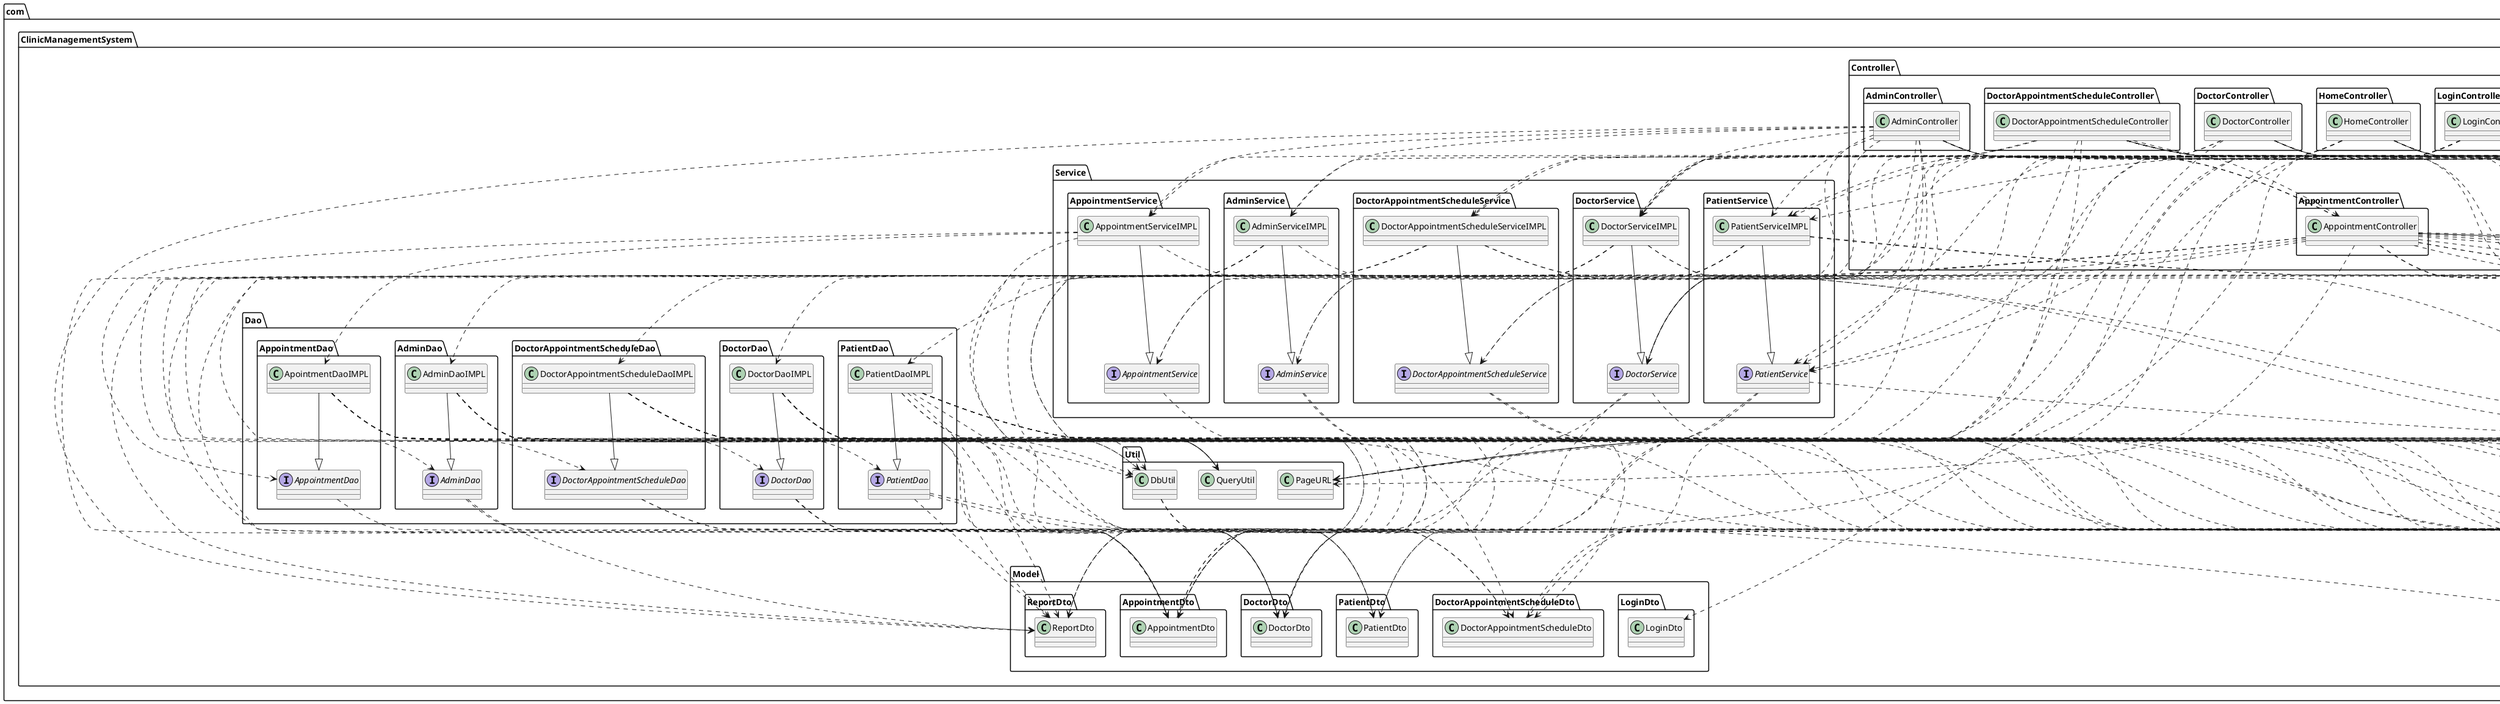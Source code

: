@startuml
annotation java.lang.Override
annotation javax.servlet.annotation.WebServlet
class com.ClinicManagementSystem.Controller.AdminController.AdminController
class com.ClinicManagementSystem.Controller.AppointmentController.AppointmentController
class com.ClinicManagementSystem.Controller.DoctorAppointmentScheduleController.DoctorAppointmentScheduleController
class com.ClinicManagementSystem.Controller.DoctorController.DoctorController
class com.ClinicManagementSystem.Controller.HomeController.HomeController
class com.ClinicManagementSystem.Controller.LoginController.LoginController
class com.ClinicManagementSystem.Controller.PatientController.PatientController
class com.ClinicManagementSystem.Dao.AdminDao.AdminDaoIMPL
class com.ClinicManagementSystem.Dao.AppointmentDao.ApointmentDaoIMPL
class com.ClinicManagementSystem.Dao.DoctorAppointmentScheduleDao.DoctorAppointmentScheduleDaoIMPL
class com.ClinicManagementSystem.Dao.DoctorDao.DoctorDaoIMPL
class com.ClinicManagementSystem.Dao.PatientDao.PatientDaoIMPL
class com.ClinicManagementSystem.Model.AppointmentDto.AppointmentDto
class com.ClinicManagementSystem.Model.DoctorAppointmentScheduleDto.DoctorAppointmentScheduleDto
class com.ClinicManagementSystem.Model.DoctorDto.DoctorDto
class com.ClinicManagementSystem.Model.LoginDto.LoginDto
class com.ClinicManagementSystem.Model.PatientDto.PatientDto
class com.ClinicManagementSystem.Model.ReportDto.ReportDto
class com.ClinicManagementSystem.Service.AdminService.AdminServiceIMPL
class com.ClinicManagementSystem.Service.AppointmentService.AppointmentServiceIMPL
class com.ClinicManagementSystem.Service.DoctorAppointmentScheduleService.DoctorAppointmentScheduleServiceIMPL
class com.ClinicManagementSystem.Service.DoctorService.DoctorServiceIMPL
class com.ClinicManagementSystem.Service.PatientService.PatientServiceIMPL
class com.ClinicManagementSystem.Util.DbUtil
class com.ClinicManagementSystem.Util.PageURL
class com.ClinicManagementSystem.Util.QueryUtil
class java.io.IOException
class java.sql.Connection
class java.sql.DriverManager
class java.sql.PreparedStatement
class java.sql.ResultSet
class java.sql.SQLException
class java.sql.Time
class java.text.ParseException
class java.text.SimpleDateFormat
class java.util.ArrayList
class java.util.Date
class java.util.List
class java.util.logging.Level
class java.util.logging.Logger
class javax.servlet.RequestDispatcher
class javax.servlet.ServletException
class javax.servlet.http.HttpServlet
class javax.servlet.http.HttpServletRequest
class javax.servlet.http.HttpServletResponse
class javax.servlet.http.HttpSession
interface com.ClinicManagementSystem.Dao.AdminDao.AdminDao
interface com.ClinicManagementSystem.Dao.AppointmentDao.AppointmentDao
interface com.ClinicManagementSystem.Dao.DoctorAppointmentScheduleDao.DoctorAppointmentScheduleDao
interface com.ClinicManagementSystem.Dao.DoctorDao.DoctorDao
interface com.ClinicManagementSystem.Dao.PatientDao.PatientDao
interface com.ClinicManagementSystem.Service.AdminService.AdminService
interface com.ClinicManagementSystem.Service.AppointmentService.AppointmentService
interface com.ClinicManagementSystem.Service.DoctorAppointmentScheduleService.DoctorAppointmentScheduleService
interface com.ClinicManagementSystem.Service.DoctorService.DoctorService
interface com.ClinicManagementSystem.Service.PatientService.PatientService
com.ClinicManagementSystem.Controller.AdminController.AdminController ..> java.lang.Override
com.ClinicManagementSystem.Controller.AdminController.AdminController ..> javax.servlet.annotation.WebServlet
com.ClinicManagementSystem.Controller.AdminController.AdminController ..> com.ClinicManagementSystem.Model.ReportDto.ReportDto
com.ClinicManagementSystem.Controller.AdminController.AdminController ..> com.ClinicManagementSystem.Service.AdminService.AdminServiceIMPL
com.ClinicManagementSystem.Controller.AdminController.AdminController ..> com.ClinicManagementSystem.Service.AppointmentService.AppointmentServiceIMPL
com.ClinicManagementSystem.Controller.AdminController.AdminController ..> com.ClinicManagementSystem.Service.DoctorService.DoctorServiceIMPL
com.ClinicManagementSystem.Controller.AdminController.AdminController ..> com.ClinicManagementSystem.Service.PatientService.PatientServiceIMPL
com.ClinicManagementSystem.Controller.AdminController.AdminController ..> com.ClinicManagementSystem.Util.PageURL
com.ClinicManagementSystem.Controller.AdminController.AdminController ..> java.io.IOException
com.ClinicManagementSystem.Controller.AdminController.AdminController ..> javax.servlet.RequestDispatcher
com.ClinicManagementSystem.Controller.AdminController.AdminController ..> javax.servlet.ServletException
com.ClinicManagementSystem.Controller.AdminController.AdminController --|> javax.servlet.http.HttpServlet
com.ClinicManagementSystem.Controller.AdminController.AdminController ..> javax.servlet.http.HttpServletRequest
com.ClinicManagementSystem.Controller.AdminController.AdminController ..> javax.servlet.http.HttpServletResponse
com.ClinicManagementSystem.Controller.AdminController.AdminController ..> com.ClinicManagementSystem.Service.AdminService.AdminService
com.ClinicManagementSystem.Controller.AdminController.AdminController ..> com.ClinicManagementSystem.Service.AppointmentService.AppointmentService
com.ClinicManagementSystem.Controller.AdminController.AdminController ..> com.ClinicManagementSystem.Service.DoctorService.DoctorService
com.ClinicManagementSystem.Controller.AdminController.AdminController ..> com.ClinicManagementSystem.Service.PatientService.PatientService
com.ClinicManagementSystem.Controller.AppointmentController.AppointmentController ..> java.lang.Override
com.ClinicManagementSystem.Controller.AppointmentController.AppointmentController ..> javax.servlet.annotation.WebServlet
com.ClinicManagementSystem.Controller.AppointmentController.AppointmentController ..> com.ClinicManagementSystem.Model.AppointmentDto.AppointmentDto
com.ClinicManagementSystem.Controller.AppointmentController.AppointmentController ..> com.ClinicManagementSystem.Service.AppointmentService.AppointmentServiceIMPL
com.ClinicManagementSystem.Controller.AppointmentController.AppointmentController ..> com.ClinicManagementSystem.Service.DoctorAppointmentScheduleService.DoctorAppointmentScheduleServiceIMPL
com.ClinicManagementSystem.Controller.AppointmentController.AppointmentController ..> com.ClinicManagementSystem.Service.DoctorService.DoctorServiceIMPL
com.ClinicManagementSystem.Controller.AppointmentController.AppointmentController ..> com.ClinicManagementSystem.Util.PageURL
com.ClinicManagementSystem.Controller.AppointmentController.AppointmentController ..> java.io.IOException
com.ClinicManagementSystem.Controller.AppointmentController.AppointmentController ..> java.text.ParseException
com.ClinicManagementSystem.Controller.AppointmentController.AppointmentController ..> java.text.SimpleDateFormat
com.ClinicManagementSystem.Controller.AppointmentController.AppointmentController ..> java.util.logging.Level
com.ClinicManagementSystem.Controller.AppointmentController.AppointmentController ..> java.util.logging.Logger
com.ClinicManagementSystem.Controller.AppointmentController.AppointmentController ..> javax.servlet.RequestDispatcher
com.ClinicManagementSystem.Controller.AppointmentController.AppointmentController ..> javax.servlet.ServletException
com.ClinicManagementSystem.Controller.AppointmentController.AppointmentController --|> javax.servlet.http.HttpServlet
com.ClinicManagementSystem.Controller.AppointmentController.AppointmentController ..> javax.servlet.http.HttpServletRequest
com.ClinicManagementSystem.Controller.AppointmentController.AppointmentController ..> javax.servlet.http.HttpServletResponse
com.ClinicManagementSystem.Controller.AppointmentController.AppointmentController ..> com.ClinicManagementSystem.Service.AppointmentService.AppointmentService
com.ClinicManagementSystem.Controller.AppointmentController.AppointmentController ..> com.ClinicManagementSystem.Service.DoctorAppointmentScheduleService.DoctorAppointmentScheduleService
com.ClinicManagementSystem.Controller.AppointmentController.AppointmentController ..> com.ClinicManagementSystem.Service.DoctorService.DoctorService
com.ClinicManagementSystem.Controller.DoctorAppointmentScheduleController.DoctorAppointmentScheduleController ..> java.lang.Override
com.ClinicManagementSystem.Controller.DoctorAppointmentScheduleController.DoctorAppointmentScheduleController ..> javax.servlet.annotation.WebServlet
com.ClinicManagementSystem.Controller.DoctorAppointmentScheduleController.DoctorAppointmentScheduleController ..> com.ClinicManagementSystem.Controller.AppointmentController.AppointmentController
com.ClinicManagementSystem.Controller.DoctorAppointmentScheduleController.DoctorAppointmentScheduleController ..> com.ClinicManagementSystem.Model.DoctorAppointmentScheduleDto.DoctorAppointmentScheduleDto
com.ClinicManagementSystem.Controller.DoctorAppointmentScheduleController.DoctorAppointmentScheduleController ..> com.ClinicManagementSystem.Service.DoctorAppointmentScheduleService.DoctorAppointmentScheduleServiceIMPL
com.ClinicManagementSystem.Controller.DoctorAppointmentScheduleController.DoctorAppointmentScheduleController ..> com.ClinicManagementSystem.Util.PageURL
com.ClinicManagementSystem.Controller.DoctorAppointmentScheduleController.DoctorAppointmentScheduleController ..> java.io.IOException
com.ClinicManagementSystem.Controller.DoctorAppointmentScheduleController.DoctorAppointmentScheduleController ..> java.text.ParseException
com.ClinicManagementSystem.Controller.DoctorAppointmentScheduleController.DoctorAppointmentScheduleController ..> java.text.SimpleDateFormat
com.ClinicManagementSystem.Controller.DoctorAppointmentScheduleController.DoctorAppointmentScheduleController ..> java.util.logging.Level
com.ClinicManagementSystem.Controller.DoctorAppointmentScheduleController.DoctorAppointmentScheduleController ..> java.util.logging.Logger
com.ClinicManagementSystem.Controller.DoctorAppointmentScheduleController.DoctorAppointmentScheduleController ..> javax.servlet.RequestDispatcher
com.ClinicManagementSystem.Controller.DoctorAppointmentScheduleController.DoctorAppointmentScheduleController ..> javax.servlet.ServletException
com.ClinicManagementSystem.Controller.DoctorAppointmentScheduleController.DoctorAppointmentScheduleController --|> javax.servlet.http.HttpServlet
com.ClinicManagementSystem.Controller.DoctorAppointmentScheduleController.DoctorAppointmentScheduleController ..> javax.servlet.http.HttpServletRequest
com.ClinicManagementSystem.Controller.DoctorAppointmentScheduleController.DoctorAppointmentScheduleController ..> javax.servlet.http.HttpServletResponse
com.ClinicManagementSystem.Controller.DoctorAppointmentScheduleController.DoctorAppointmentScheduleController ..> com.ClinicManagementSystem.Service.DoctorAppointmentScheduleService.DoctorAppointmentScheduleService
com.ClinicManagementSystem.Controller.DoctorController.DoctorController ..> java.lang.Override
com.ClinicManagementSystem.Controller.DoctorController.DoctorController ..> javax.servlet.annotation.WebServlet
com.ClinicManagementSystem.Controller.DoctorController.DoctorController ..> com.ClinicManagementSystem.Model.DoctorDto.DoctorDto
com.ClinicManagementSystem.Controller.DoctorController.DoctorController ..> com.ClinicManagementSystem.Service.DoctorService.DoctorServiceIMPL
com.ClinicManagementSystem.Controller.DoctorController.DoctorController ..> java.io.IOException
com.ClinicManagementSystem.Controller.DoctorController.DoctorController ..> javax.servlet.RequestDispatcher
com.ClinicManagementSystem.Controller.DoctorController.DoctorController ..> javax.servlet.ServletException
com.ClinicManagementSystem.Controller.DoctorController.DoctorController --|> javax.servlet.http.HttpServlet
com.ClinicManagementSystem.Controller.DoctorController.DoctorController ..> javax.servlet.http.HttpServletRequest
com.ClinicManagementSystem.Controller.DoctorController.DoctorController ..> javax.servlet.http.HttpServletResponse
com.ClinicManagementSystem.Controller.DoctorController.DoctorController ..> com.ClinicManagementSystem.Service.DoctorService.DoctorService
com.ClinicManagementSystem.Controller.HomeController.HomeController ..> java.lang.Override
com.ClinicManagementSystem.Controller.HomeController.HomeController ..> javax.servlet.annotation.WebServlet
com.ClinicManagementSystem.Controller.HomeController.HomeController ..> com.ClinicManagementSystem.Service.DoctorService.DoctorServiceIMPL
com.ClinicManagementSystem.Controller.HomeController.HomeController ..> com.ClinicManagementSystem.Service.PatientService.PatientServiceIMPL
com.ClinicManagementSystem.Controller.HomeController.HomeController ..> com.ClinicManagementSystem.Util.PageURL
com.ClinicManagementSystem.Controller.HomeController.HomeController ..> java.io.IOException
com.ClinicManagementSystem.Controller.HomeController.HomeController ..> javax.servlet.RequestDispatcher
com.ClinicManagementSystem.Controller.HomeController.HomeController ..> javax.servlet.ServletException
com.ClinicManagementSystem.Controller.HomeController.HomeController --|> javax.servlet.http.HttpServlet
com.ClinicManagementSystem.Controller.HomeController.HomeController ..> javax.servlet.http.HttpServletRequest
com.ClinicManagementSystem.Controller.HomeController.HomeController ..> javax.servlet.http.HttpServletResponse
com.ClinicManagementSystem.Controller.HomeController.HomeController ..> com.ClinicManagementSystem.Service.DoctorService.DoctorService
com.ClinicManagementSystem.Controller.HomeController.HomeController ..> com.ClinicManagementSystem.Service.PatientService.PatientService
com.ClinicManagementSystem.Controller.LoginController.LoginController ..> java.lang.Override
com.ClinicManagementSystem.Controller.LoginController.LoginController ..> javax.servlet.annotation.WebServlet
com.ClinicManagementSystem.Controller.LoginController.LoginController ..> com.ClinicManagementSystem.Model.LoginDto.LoginDto
com.ClinicManagementSystem.Controller.LoginController.LoginController ..> com.ClinicManagementSystem.Service.AdminService.AdminServiceIMPL
com.ClinicManagementSystem.Controller.LoginController.LoginController ..> com.ClinicManagementSystem.Service.DoctorService.DoctorServiceIMPL
com.ClinicManagementSystem.Controller.LoginController.LoginController ..> com.ClinicManagementSystem.Service.PatientService.PatientServiceIMPL
com.ClinicManagementSystem.Controller.LoginController.LoginController ..> com.ClinicManagementSystem.Util.PageURL
com.ClinicManagementSystem.Controller.LoginController.LoginController ..> java.io.IOException
com.ClinicManagementSystem.Controller.LoginController.LoginController ..> javax.servlet.RequestDispatcher
com.ClinicManagementSystem.Controller.LoginController.LoginController ..> javax.servlet.ServletException
com.ClinicManagementSystem.Controller.LoginController.LoginController --|> javax.servlet.http.HttpServlet
com.ClinicManagementSystem.Controller.LoginController.LoginController ..> javax.servlet.http.HttpServletRequest
com.ClinicManagementSystem.Controller.LoginController.LoginController ..> javax.servlet.http.HttpServletResponse
com.ClinicManagementSystem.Controller.LoginController.LoginController ..> javax.servlet.http.HttpSession
com.ClinicManagementSystem.Controller.LoginController.LoginController ..> com.ClinicManagementSystem.Service.AdminService.AdminService
com.ClinicManagementSystem.Controller.LoginController.LoginController ..> com.ClinicManagementSystem.Service.DoctorService.DoctorService
com.ClinicManagementSystem.Controller.LoginController.LoginController ..> com.ClinicManagementSystem.Service.PatientService.PatientService
com.ClinicManagementSystem.Controller.PatientController.PatientController ..> java.lang.Override
com.ClinicManagementSystem.Controller.PatientController.PatientController ..> javax.servlet.annotation.WebServlet
com.ClinicManagementSystem.Controller.PatientController.PatientController ..> com.ClinicManagementSystem.Model.PatientDto.PatientDto
com.ClinicManagementSystem.Controller.PatientController.PatientController ..> com.ClinicManagementSystem.Service.PatientService.PatientServiceIMPL
com.ClinicManagementSystem.Controller.PatientController.PatientController ..> com.ClinicManagementSystem.Util.PageURL
com.ClinicManagementSystem.Controller.PatientController.PatientController ..> java.io.IOException
com.ClinicManagementSystem.Controller.PatientController.PatientController ..> java.util.ArrayList
com.ClinicManagementSystem.Controller.PatientController.PatientController ..> java.util.List
com.ClinicManagementSystem.Controller.PatientController.PatientController ..> javax.servlet.RequestDispatcher
com.ClinicManagementSystem.Controller.PatientController.PatientController ..> javax.servlet.ServletException
com.ClinicManagementSystem.Controller.PatientController.PatientController --|> javax.servlet.http.HttpServlet
com.ClinicManagementSystem.Controller.PatientController.PatientController ..> javax.servlet.http.HttpServletRequest
com.ClinicManagementSystem.Controller.PatientController.PatientController ..> javax.servlet.http.HttpServletResponse
com.ClinicManagementSystem.Controller.PatientController.PatientController ..> javax.servlet.http.HttpSession
com.ClinicManagementSystem.Controller.PatientController.PatientController ..> com.ClinicManagementSystem.Service.PatientService.PatientService
com.ClinicManagementSystem.Dao.AdminDao.AdminDaoIMPL ..> java.lang.Override
com.ClinicManagementSystem.Dao.AdminDao.AdminDaoIMPL ..> com.ClinicManagementSystem.Model.DoctorDto.DoctorDto
com.ClinicManagementSystem.Dao.AdminDao.AdminDaoIMPL ..> com.ClinicManagementSystem.Model.ReportDto.ReportDto
com.ClinicManagementSystem.Dao.AdminDao.AdminDaoIMPL ..> com.ClinicManagementSystem.Util.DbUtil
com.ClinicManagementSystem.Dao.AdminDao.AdminDaoIMPL ..> com.ClinicManagementSystem.Util.QueryUtil
com.ClinicManagementSystem.Dao.AdminDao.AdminDaoIMPL ..> java.sql.PreparedStatement
com.ClinicManagementSystem.Dao.AdminDao.AdminDaoIMPL ..> java.sql.ResultSet
com.ClinicManagementSystem.Dao.AdminDao.AdminDaoIMPL ..> java.sql.SQLException
com.ClinicManagementSystem.Dao.AdminDao.AdminDaoIMPL ..> java.util.logging.Level
com.ClinicManagementSystem.Dao.AdminDao.AdminDaoIMPL ..> java.util.logging.Logger
com.ClinicManagementSystem.Dao.AdminDao.AdminDaoIMPL --|> com.ClinicManagementSystem.Dao.AdminDao.AdminDao
com.ClinicManagementSystem.Dao.AppointmentDao.ApointmentDaoIMPL ..> java.lang.Override
com.ClinicManagementSystem.Dao.AppointmentDao.ApointmentDaoIMPL ..> com.ClinicManagementSystem.Model.AppointmentDto.AppointmentDto
com.ClinicManagementSystem.Dao.AppointmentDao.ApointmentDaoIMPL ..> com.ClinicManagementSystem.Util.DbUtil
com.ClinicManagementSystem.Dao.AppointmentDao.ApointmentDaoIMPL ..> com.ClinicManagementSystem.Util.QueryUtil
com.ClinicManagementSystem.Dao.AppointmentDao.ApointmentDaoIMPL ..> java.sql.PreparedStatement
com.ClinicManagementSystem.Dao.AppointmentDao.ApointmentDaoIMPL ..> java.sql.ResultSet
com.ClinicManagementSystem.Dao.AppointmentDao.ApointmentDaoIMPL ..> java.sql.SQLException
com.ClinicManagementSystem.Dao.AppointmentDao.ApointmentDaoIMPL ..> java.util.logging.Level
com.ClinicManagementSystem.Dao.AppointmentDao.ApointmentDaoIMPL ..> java.util.logging.Logger
com.ClinicManagementSystem.Dao.AppointmentDao.ApointmentDaoIMPL --|> com.ClinicManagementSystem.Dao.AppointmentDao.AppointmentDao
com.ClinicManagementSystem.Dao.DoctorAppointmentScheduleDao.DoctorAppointmentScheduleDaoIMPL ..> java.lang.Override
com.ClinicManagementSystem.Dao.DoctorAppointmentScheduleDao.DoctorAppointmentScheduleDaoIMPL ..> com.ClinicManagementSystem.Model.DoctorAppointmentScheduleDto.DoctorAppointmentScheduleDto
com.ClinicManagementSystem.Dao.DoctorAppointmentScheduleDao.DoctorAppointmentScheduleDaoIMPL ..> com.ClinicManagementSystem.Util.DbUtil
com.ClinicManagementSystem.Dao.DoctorAppointmentScheduleDao.DoctorAppointmentScheduleDaoIMPL ..> com.ClinicManagementSystem.Util.QueryUtil
com.ClinicManagementSystem.Dao.DoctorAppointmentScheduleDao.DoctorAppointmentScheduleDaoIMPL ..> java.sql.PreparedStatement
com.ClinicManagementSystem.Dao.DoctorAppointmentScheduleDao.DoctorAppointmentScheduleDaoIMPL ..> java.sql.ResultSet
com.ClinicManagementSystem.Dao.DoctorAppointmentScheduleDao.DoctorAppointmentScheduleDaoIMPL ..> java.sql.SQLException
com.ClinicManagementSystem.Dao.DoctorAppointmentScheduleDao.DoctorAppointmentScheduleDaoIMPL ..> java.util.Date
com.ClinicManagementSystem.Dao.DoctorAppointmentScheduleDao.DoctorAppointmentScheduleDaoIMPL ..> java.util.logging.Level
com.ClinicManagementSystem.Dao.DoctorAppointmentScheduleDao.DoctorAppointmentScheduleDaoIMPL ..> java.util.logging.Logger
com.ClinicManagementSystem.Dao.DoctorAppointmentScheduleDao.DoctorAppointmentScheduleDaoIMPL --|> com.ClinicManagementSystem.Dao.DoctorAppointmentScheduleDao.DoctorAppointmentScheduleDao
com.ClinicManagementSystem.Dao.DoctorDao.DoctorDaoIMPL ..> java.lang.Override
com.ClinicManagementSystem.Dao.DoctorDao.DoctorDaoIMPL ..> com.ClinicManagementSystem.Model.AppointmentDto.AppointmentDto
com.ClinicManagementSystem.Dao.DoctorDao.DoctorDaoIMPL ..> com.ClinicManagementSystem.Model.DoctorDto.DoctorDto
com.ClinicManagementSystem.Dao.DoctorDao.DoctorDaoIMPL ..> com.ClinicManagementSystem.Util.DbUtil
com.ClinicManagementSystem.Dao.DoctorDao.DoctorDaoIMPL ..> com.ClinicManagementSystem.Util.QueryUtil
com.ClinicManagementSystem.Dao.DoctorDao.DoctorDaoIMPL ..> java.sql.PreparedStatement
com.ClinicManagementSystem.Dao.DoctorDao.DoctorDaoIMPL ..> java.sql.ResultSet
com.ClinicManagementSystem.Dao.DoctorDao.DoctorDaoIMPL ..> java.sql.SQLException
com.ClinicManagementSystem.Dao.DoctorDao.DoctorDaoIMPL ..> java.util.ArrayList
com.ClinicManagementSystem.Dao.DoctorDao.DoctorDaoIMPL ..> java.util.List
com.ClinicManagementSystem.Dao.DoctorDao.DoctorDaoIMPL ..> java.util.logging.Level
com.ClinicManagementSystem.Dao.DoctorDao.DoctorDaoIMPL ..> java.util.logging.Logger
com.ClinicManagementSystem.Dao.DoctorDao.DoctorDaoIMPL --|> com.ClinicManagementSystem.Dao.DoctorDao.DoctorDao
com.ClinicManagementSystem.Dao.PatientDao.PatientDaoIMPL ..> java.lang.Override
com.ClinicManagementSystem.Dao.PatientDao.PatientDaoIMPL ..> com.ClinicManagementSystem.Model.PatientDto.PatientDto
com.ClinicManagementSystem.Dao.PatientDao.PatientDaoIMPL ..> com.ClinicManagementSystem.Model.ReportDto.ReportDto
com.ClinicManagementSystem.Dao.PatientDao.PatientDaoIMPL ..> com.ClinicManagementSystem.Util.DbUtil
com.ClinicManagementSystem.Dao.PatientDao.PatientDaoIMPL ..> com.ClinicManagementSystem.Util.QueryUtil
com.ClinicManagementSystem.Dao.PatientDao.PatientDaoIMPL ..> java.sql.PreparedStatement
com.ClinicManagementSystem.Dao.PatientDao.PatientDaoIMPL ..> java.sql.ResultSet
com.ClinicManagementSystem.Dao.PatientDao.PatientDaoIMPL ..> java.sql.SQLException
com.ClinicManagementSystem.Dao.PatientDao.PatientDaoIMPL ..> java.util.ArrayList
com.ClinicManagementSystem.Dao.PatientDao.PatientDaoIMPL ..> java.util.List
com.ClinicManagementSystem.Dao.PatientDao.PatientDaoIMPL ..> java.util.logging.Level
com.ClinicManagementSystem.Dao.PatientDao.PatientDaoIMPL ..> java.util.logging.Logger
com.ClinicManagementSystem.Dao.PatientDao.PatientDaoIMPL --|> com.ClinicManagementSystem.Dao.PatientDao.PatientDao
com.ClinicManagementSystem.Model.AppointmentDto.AppointmentDto ..> java.sql.Time
com.ClinicManagementSystem.Model.AppointmentDto.AppointmentDto ..> java.util.Date
com.ClinicManagementSystem.Model.DoctorAppointmentScheduleDto.DoctorAppointmentScheduleDto ..> java.util.Date
com.ClinicManagementSystem.Service.AdminService.AdminServiceIMPL ..> java.lang.Override
com.ClinicManagementSystem.Service.AdminService.AdminServiceIMPL ..> com.ClinicManagementSystem.Dao.AdminDao.AdminDaoIMPL
com.ClinicManagementSystem.Service.AdminService.AdminServiceIMPL ..> com.ClinicManagementSystem.Model.DoctorDto.DoctorDto
com.ClinicManagementSystem.Service.AdminService.AdminServiceIMPL ..> com.ClinicManagementSystem.Model.ReportDto.ReportDto
com.ClinicManagementSystem.Service.AdminService.AdminServiceIMPL ..> com.ClinicManagementSystem.Dao.AdminDao.AdminDao
com.ClinicManagementSystem.Service.AdminService.AdminServiceIMPL --|> com.ClinicManagementSystem.Service.AdminService.AdminService
com.ClinicManagementSystem.Service.AppointmentService.AppointmentServiceIMPL ..> java.lang.Override
com.ClinicManagementSystem.Service.AppointmentService.AppointmentServiceIMPL ..> com.ClinicManagementSystem.Dao.AppointmentDao.ApointmentDaoIMPL
com.ClinicManagementSystem.Service.AppointmentService.AppointmentServiceIMPL ..> com.ClinicManagementSystem.Model.AppointmentDto.AppointmentDto
com.ClinicManagementSystem.Service.AppointmentService.AppointmentServiceIMPL ..> com.ClinicManagementSystem.Dao.AppointmentDao.AppointmentDao
com.ClinicManagementSystem.Service.AppointmentService.AppointmentServiceIMPL --|> com.ClinicManagementSystem.Service.AppointmentService.AppointmentService
com.ClinicManagementSystem.Service.DoctorAppointmentScheduleService.DoctorAppointmentScheduleServiceIMPL ..> java.lang.Override
com.ClinicManagementSystem.Service.DoctorAppointmentScheduleService.DoctorAppointmentScheduleServiceIMPL ..> com.ClinicManagementSystem.Dao.DoctorAppointmentScheduleDao.DoctorAppointmentScheduleDaoIMPL
com.ClinicManagementSystem.Service.DoctorAppointmentScheduleService.DoctorAppointmentScheduleServiceIMPL ..> com.ClinicManagementSystem.Model.DoctorAppointmentScheduleDto.DoctorAppointmentScheduleDto
com.ClinicManagementSystem.Service.DoctorAppointmentScheduleService.DoctorAppointmentScheduleServiceIMPL ..> java.util.Date
com.ClinicManagementSystem.Service.DoctorAppointmentScheduleService.DoctorAppointmentScheduleServiceIMPL ..> com.ClinicManagementSystem.Dao.DoctorAppointmentScheduleDao.DoctorAppointmentScheduleDao
com.ClinicManagementSystem.Service.DoctorAppointmentScheduleService.DoctorAppointmentScheduleServiceIMPL --|> com.ClinicManagementSystem.Service.DoctorAppointmentScheduleService.DoctorAppointmentScheduleService
com.ClinicManagementSystem.Service.DoctorService.DoctorServiceIMPL ..> java.lang.Override
com.ClinicManagementSystem.Service.DoctorService.DoctorServiceIMPL ..> com.ClinicManagementSystem.Dao.DoctorDao.DoctorDaoIMPL
com.ClinicManagementSystem.Service.DoctorService.DoctorServiceIMPL ..> com.ClinicManagementSystem.Model.AppointmentDto.AppointmentDto
com.ClinicManagementSystem.Service.DoctorService.DoctorServiceIMPL ..> com.ClinicManagementSystem.Model.DoctorDto.DoctorDto
com.ClinicManagementSystem.Service.DoctorService.DoctorServiceIMPL ..> java.util.List
com.ClinicManagementSystem.Service.DoctorService.DoctorServiceIMPL ..> com.ClinicManagementSystem.Dao.DoctorDao.DoctorDao
com.ClinicManagementSystem.Service.DoctorService.DoctorServiceIMPL --|> com.ClinicManagementSystem.Service.DoctorService.DoctorService
com.ClinicManagementSystem.Service.PatientService.PatientServiceIMPL ..> java.lang.Override
com.ClinicManagementSystem.Service.PatientService.PatientServiceIMPL ..> com.ClinicManagementSystem.Dao.PatientDao.PatientDaoIMPL
com.ClinicManagementSystem.Service.PatientService.PatientServiceIMPL ..> com.ClinicManagementSystem.Model.PatientDto.PatientDto
com.ClinicManagementSystem.Service.PatientService.PatientServiceIMPL ..> com.ClinicManagementSystem.Model.ReportDto.ReportDto
com.ClinicManagementSystem.Service.PatientService.PatientServiceIMPL ..> java.util.List
com.ClinicManagementSystem.Service.PatientService.PatientServiceIMPL ..> com.ClinicManagementSystem.Dao.PatientDao.PatientDao
com.ClinicManagementSystem.Service.PatientService.PatientServiceIMPL --|> com.ClinicManagementSystem.Service.PatientService.PatientService
com.ClinicManagementSystem.Util.DbUtil ..> java.sql.Connection
com.ClinicManagementSystem.Util.DbUtil ..> java.sql.DriverManager
com.ClinicManagementSystem.Util.DbUtil ..> java.sql.SQLException
com.ClinicManagementSystem.Dao.AdminDao.AdminDao ..> com.ClinicManagementSystem.Model.DoctorDto.DoctorDto
com.ClinicManagementSystem.Dao.AdminDao.AdminDao ..> com.ClinicManagementSystem.Model.ReportDto.ReportDto
com.ClinicManagementSystem.Dao.AppointmentDao.AppointmentDao ..> com.ClinicManagementSystem.Model.AppointmentDto.AppointmentDto
com.ClinicManagementSystem.Dao.DoctorAppointmentScheduleDao.DoctorAppointmentScheduleDao ..> com.ClinicManagementSystem.Model.DoctorAppointmentScheduleDto.DoctorAppointmentScheduleDto
com.ClinicManagementSystem.Dao.DoctorAppointmentScheduleDao.DoctorAppointmentScheduleDao ..> java.util.Date
com.ClinicManagementSystem.Dao.DoctorDao.DoctorDao ..> com.ClinicManagementSystem.Model.AppointmentDto.AppointmentDto
com.ClinicManagementSystem.Dao.DoctorDao.DoctorDao ..> com.ClinicManagementSystem.Model.DoctorDto.DoctorDto
com.ClinicManagementSystem.Dao.DoctorDao.DoctorDao ..> java.util.List
com.ClinicManagementSystem.Dao.PatientDao.PatientDao ..> com.ClinicManagementSystem.Model.PatientDto.PatientDto
com.ClinicManagementSystem.Dao.PatientDao.PatientDao ..> com.ClinicManagementSystem.Model.ReportDto.ReportDto
com.ClinicManagementSystem.Dao.PatientDao.PatientDao ..> java.util.List
com.ClinicManagementSystem.Service.AdminService.AdminService ..> com.ClinicManagementSystem.Model.DoctorDto.DoctorDto
com.ClinicManagementSystem.Service.AdminService.AdminService ..> com.ClinicManagementSystem.Model.ReportDto.ReportDto
com.ClinicManagementSystem.Service.AppointmentService.AppointmentService ..> com.ClinicManagementSystem.Model.AppointmentDto.AppointmentDto
com.ClinicManagementSystem.Service.DoctorAppointmentScheduleService.DoctorAppointmentScheduleService ..> com.ClinicManagementSystem.Model.DoctorAppointmentScheduleDto.DoctorAppointmentScheduleDto
com.ClinicManagementSystem.Service.DoctorAppointmentScheduleService.DoctorAppointmentScheduleService ..> java.util.Date
com.ClinicManagementSystem.Service.DoctorService.DoctorService ..> com.ClinicManagementSystem.Model.AppointmentDto.AppointmentDto
com.ClinicManagementSystem.Service.DoctorService.DoctorService ..> com.ClinicManagementSystem.Model.DoctorDto.DoctorDto
com.ClinicManagementSystem.Service.DoctorService.DoctorService ..> java.util.List
com.ClinicManagementSystem.Service.PatientService.PatientService ..> com.ClinicManagementSystem.Model.PatientDto.PatientDto
com.ClinicManagementSystem.Service.PatientService.PatientService ..> com.ClinicManagementSystem.Model.ReportDto.ReportDto
com.ClinicManagementSystem.Service.PatientService.PatientService ..> java.util.List
@enduml